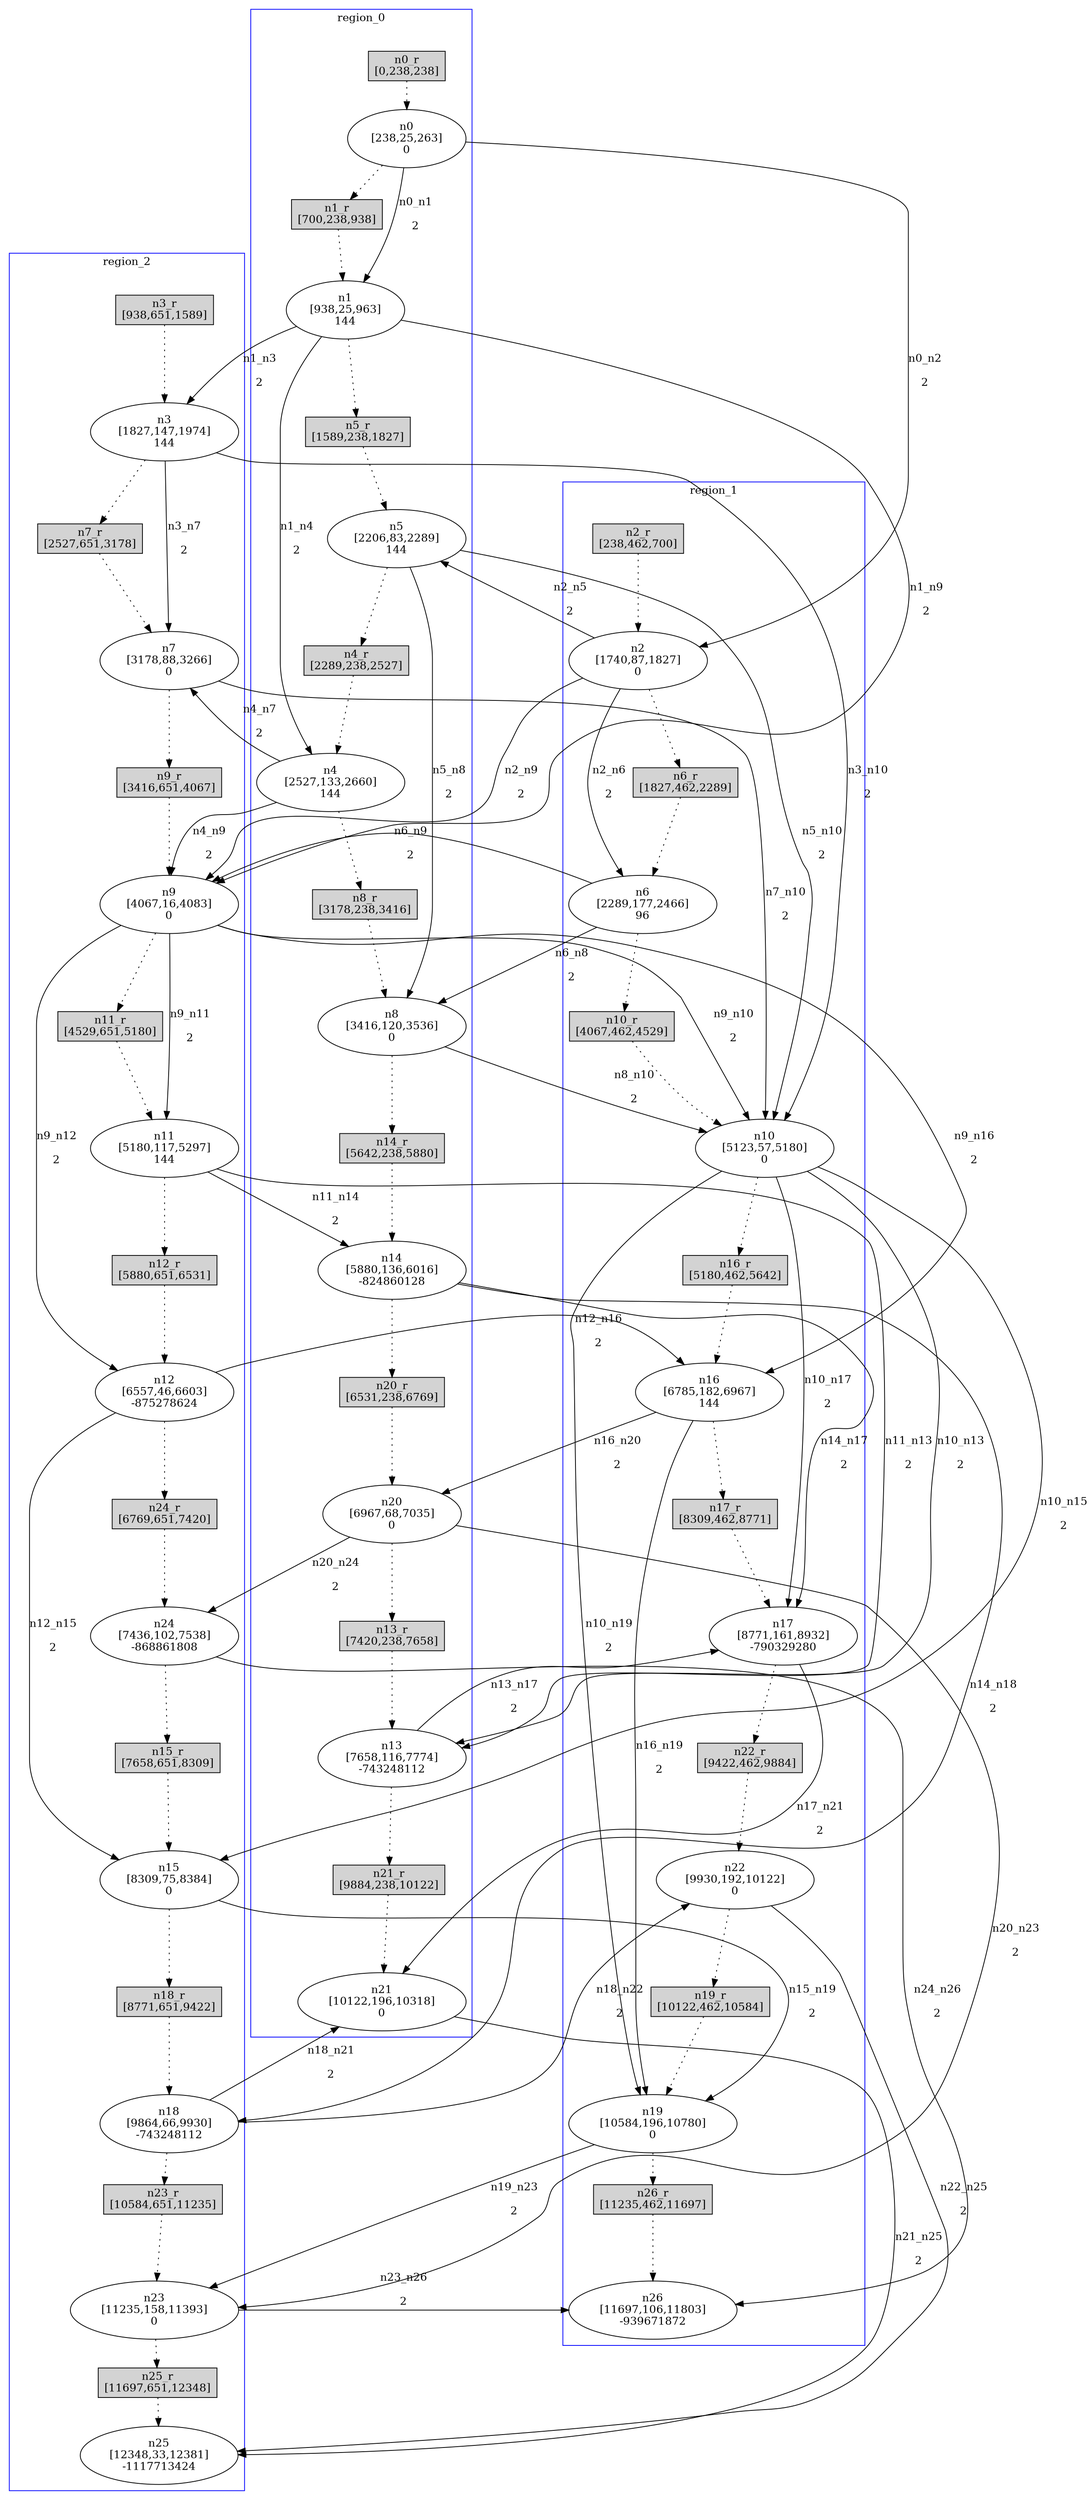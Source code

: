 //3-LSsolveMIPnSolStatus 9.
//4-SL 12381.
//5-LSsolveMIPsolveTime(double) 1800.03.
//6-reconfigurateNum(int) 27.
//7-reconfigurateTime(int) 12348.
digraph test_0 {
	size="28,40";
	subgraph cluster0 {
		stytle=filled;
		color=blue;
		label=region_0;
		n0_r [ shape = box, style = filled, label = "n0_r\n[0,238,238]" ];
		n0 [ label="n0\n[238,25,263]\n0" ];
		n0_r -> n0 [ style = dotted ];
		n1_r [ shape = box, style = filled, label = "n1_r\n[700,238,938]" ];
		n1 [ label="n1\n[938,25,963]\n144" ];
		n1_r -> n1 [ style = dotted ];
		n5_r [ shape = box, style = filled, label = "n5_r\n[1589,238,1827]" ];
		n5 [ label="n5\n[2206,83,2289]\n144" ];
		n5_r -> n5 [ style = dotted ];
		n4_r [ shape = box, style = filled, label = "n4_r\n[2289,238,2527]" ];
		n4 [ label="n4\n[2527,133,2660]\n144" ];
		n4_r -> n4 [ style = dotted ];
		n8_r [ shape = box, style = filled, label = "n8_r\n[3178,238,3416]" ];
		n8 [ label="n8\n[3416,120,3536]\n0" ];
		n8_r -> n8 [ style = dotted ];
		n14_r [ shape = box, style = filled, label = "n14_r\n[5642,238,5880]" ];
		n14 [ label="n14\n[5880,136,6016]\n-824860128" ];
		n14_r -> n14 [ style = dotted ];
		n20_r [ shape = box, style = filled, label = "n20_r\n[6531,238,6769]" ];
		n20 [ label="n20\n[6967,68,7035]\n0" ];
		n20_r -> n20 [ style = dotted ];
		n13_r [ shape = box, style = filled, label = "n13_r\n[7420,238,7658]" ];
		n13 [ label="n13\n[7658,116,7774]\n-743248112" ];
		n13_r -> n13 [ style = dotted ];
		n21_r [ shape = box, style = filled, label = "n21_r\n[9884,238,10122]" ];
		n21 [ label="n21\n[10122,196,10318]\n0" ];
		n21_r -> n21 [ style = dotted ];
		n0 -> n1_r [ style = dotted ];
		n1 -> n5_r [ style = dotted ];
		n5 -> n4_r [ style = dotted ];
		n4 -> n8_r [ style = dotted ];
		n8 -> n14_r [ style = dotted ];
		n14 -> n20_r [ style = dotted ];
		n20 -> n13_r [ style = dotted ];
		n13 -> n21_r [ style = dotted ];
	}
	subgraph cluster1 {
		stytle=filled;
		color=blue;
		label=region_1;
		n2_r [ shape = box, style = filled, label = "n2_r\n[238,462,700]" ];
		n2 [ label="n2\n[1740,87,1827]\n0" ];
		n2_r -> n2 [ style = dotted ];
		n6_r [ shape = box, style = filled, label = "n6_r\n[1827,462,2289]" ];
		n6 [ label="n6\n[2289,177,2466]\n96" ];
		n6_r -> n6 [ style = dotted ];
		n10_r [ shape = box, style = filled, label = "n10_r\n[4067,462,4529]" ];
		n10 [ label="n10\n[5123,57,5180]\n0" ];
		n10_r -> n10 [ style = dotted ];
		n16_r [ shape = box, style = filled, label = "n16_r\n[5180,462,5642]" ];
		n16 [ label="n16\n[6785,182,6967]\n144" ];
		n16_r -> n16 [ style = dotted ];
		n17_r [ shape = box, style = filled, label = "n17_r\n[8309,462,8771]" ];
		n17 [ label="n17\n[8771,161,8932]\n-790329280" ];
		n17_r -> n17 [ style = dotted ];
		n22_r [ shape = box, style = filled, label = "n22_r\n[9422,462,9884]" ];
		n22 [ label="n22\n[9930,192,10122]\n0" ];
		n22_r -> n22 [ style = dotted ];
		n19_r [ shape = box, style = filled, label = "n19_r\n[10122,462,10584]" ];
		n19 [ label="n19\n[10584,196,10780]\n0" ];
		n19_r -> n19 [ style = dotted ];
		n26_r [ shape = box, style = filled, label = "n26_r\n[11235,462,11697]" ];
		n26 [ label="n26\n[11697,106,11803]\n-939671872" ];
		n26_r -> n26 [ style = dotted ];
		n2 -> n6_r [ style = dotted ];
		n6 -> n10_r [ style = dotted ];
		n10 -> n16_r [ style = dotted ];
		n16 -> n17_r [ style = dotted ];
		n17 -> n22_r [ style = dotted ];
		n22 -> n19_r [ style = dotted ];
		n19 -> n26_r [ style = dotted ];
	}
	subgraph cluster2 {
		stytle=filled;
		color=blue;
		label=region_2;
		n3_r [ shape = box, style = filled, label = "n3_r\n[938,651,1589]" ];
		n3 [ label="n3\n[1827,147,1974]\n144" ];
		n3_r -> n3 [ style = dotted ];
		n7_r [ shape = box, style = filled, label = "n7_r\n[2527,651,3178]" ];
		n7 [ label="n7\n[3178,88,3266]\n0" ];
		n7_r -> n7 [ style = dotted ];
		n9_r [ shape = box, style = filled, label = "n9_r\n[3416,651,4067]" ];
		n9 [ label="n9\n[4067,16,4083]\n0" ];
		n9_r -> n9 [ style = dotted ];
		n11_r [ shape = box, style = filled, label = "n11_r\n[4529,651,5180]" ];
		n11 [ label="n11\n[5180,117,5297]\n144" ];
		n11_r -> n11 [ style = dotted ];
		n12_r [ shape = box, style = filled, label = "n12_r\n[5880,651,6531]" ];
		n12 [ label="n12\n[6557,46,6603]\n-875278624" ];
		n12_r -> n12 [ style = dotted ];
		n24_r [ shape = box, style = filled, label = "n24_r\n[6769,651,7420]" ];
		n24 [ label="n24\n[7436,102,7538]\n-868861808" ];
		n24_r -> n24 [ style = dotted ];
		n15_r [ shape = box, style = filled, label = "n15_r\n[7658,651,8309]" ];
		n15 [ label="n15\n[8309,75,8384]\n0" ];
		n15_r -> n15 [ style = dotted ];
		n18_r [ shape = box, style = filled, label = "n18_r\n[8771,651,9422]" ];
		n18 [ label="n18\n[9864,66,9930]\n-743248112" ];
		n18_r -> n18 [ style = dotted ];
		n23_r [ shape = box, style = filled, label = "n23_r\n[10584,651,11235]" ];
		n23 [ label="n23\n[11235,158,11393]\n0" ];
		n23_r -> n23 [ style = dotted ];
		n25_r [ shape = box, style = filled, label = "n25_r\n[11697,651,12348]" ];
		n25 [ label="n25\n[12348,33,12381]\n-1117713424" ];
		n25_r -> n25 [ style = dotted ];
		n3 -> n7_r [ style = dotted ];
		n7 -> n9_r [ style = dotted ];
		n9 -> n11_r [ style = dotted ];
		n11 -> n12_r [ style = dotted ];
		n12 -> n24_r [ style = dotted ];
		n24 -> n15_r [ style = dotted ];
		n15 -> n18_r [ style = dotted ];
		n18 -> n23_r [ style = dotted ];
		n23 -> n25_r [ style = dotted ];
	}
	n0 -> n1 [ label="n0_n1\n2" ];
	n0 -> n2 [ label="n0_n2\n2" ];
	n1 -> n3 [ label="n1_n3\n2" ];
	n1 -> n4 [ label="n1_n4\n2" ];
	n1 -> n9 [ label="n1_n9\n2" ];
	n2 -> n5 [ label="n2_n5\n2" ];
	n2 -> n6 [ label="n2_n6\n2" ];
	n2 -> n9 [ label="n2_n9\n2" ];
	n3 -> n7 [ label="n3_n7\n2" ];
	n3 -> n10 [ label="n3_n10\n2" ];
	n4 -> n7 [ label="n4_n7\n2" ];
	n4 -> n9 [ label="n4_n9\n2" ];
	n9 -> n10 [ label="n9_n10\n2" ];
	n9 -> n11 [ label="n9_n11\n2" ];
	n9 -> n12 [ label="n9_n12\n2" ];
	n9 -> n16 [ label="n9_n16\n2" ];
	n5 -> n8 [ label="n5_n8\n2" ];
	n5 -> n10 [ label="n5_n10\n2" ];
	n6 -> n8 [ label="n6_n8\n2" ];
	n6 -> n9 [ label="n6_n9\n2" ];
	n7 -> n10 [ label="n7_n10\n2" ];
	n10 -> n13 [ label="n10_n13\n2" ];
	n10 -> n15 [ label="n10_n15\n2" ];
	n10 -> n17 [ label="n10_n17\n2" ];
	n10 -> n19 [ label="n10_n19\n2" ];
	n8 -> n10 [ label="n8_n10\n2" ];
	n11 -> n13 [ label="n11_n13\n2" ];
	n11 -> n14 [ label="n11_n14\n2" ];
	n12 -> n15 [ label="n12_n15\n2" ];
	n12 -> n16 [ label="n12_n16\n2" ];
	n16 -> n19 [ label="n16_n19\n2" ];
	n16 -> n20 [ label="n16_n20\n2" ];
	n13 -> n17 [ label="n13_n17\n2" ];
	n15 -> n19 [ label="n15_n19\n2" ];
	n17 -> n21 [ label="n17_n21\n2" ];
	n19 -> n23 [ label="n19_n23\n2" ];
	n14 -> n17 [ label="n14_n17\n2" ];
	n14 -> n18 [ label="n14_n18\n2" ];
	n18 -> n21 [ label="n18_n21\n2" ];
	n18 -> n22 [ label="n18_n22\n2" ];
	n20 -> n23 [ label="n20_n23\n2" ];
	n20 -> n24 [ label="n20_n24\n2" ];
	n21 -> n25 [ label="n21_n25\n2" ];
	n22 -> n25 [ label="n22_n25\n2" ];
	n23 -> n26 [ label="n23_n26\n2" ];
	n24 -> n26 [ label="n24_n26\n2" ];
}
